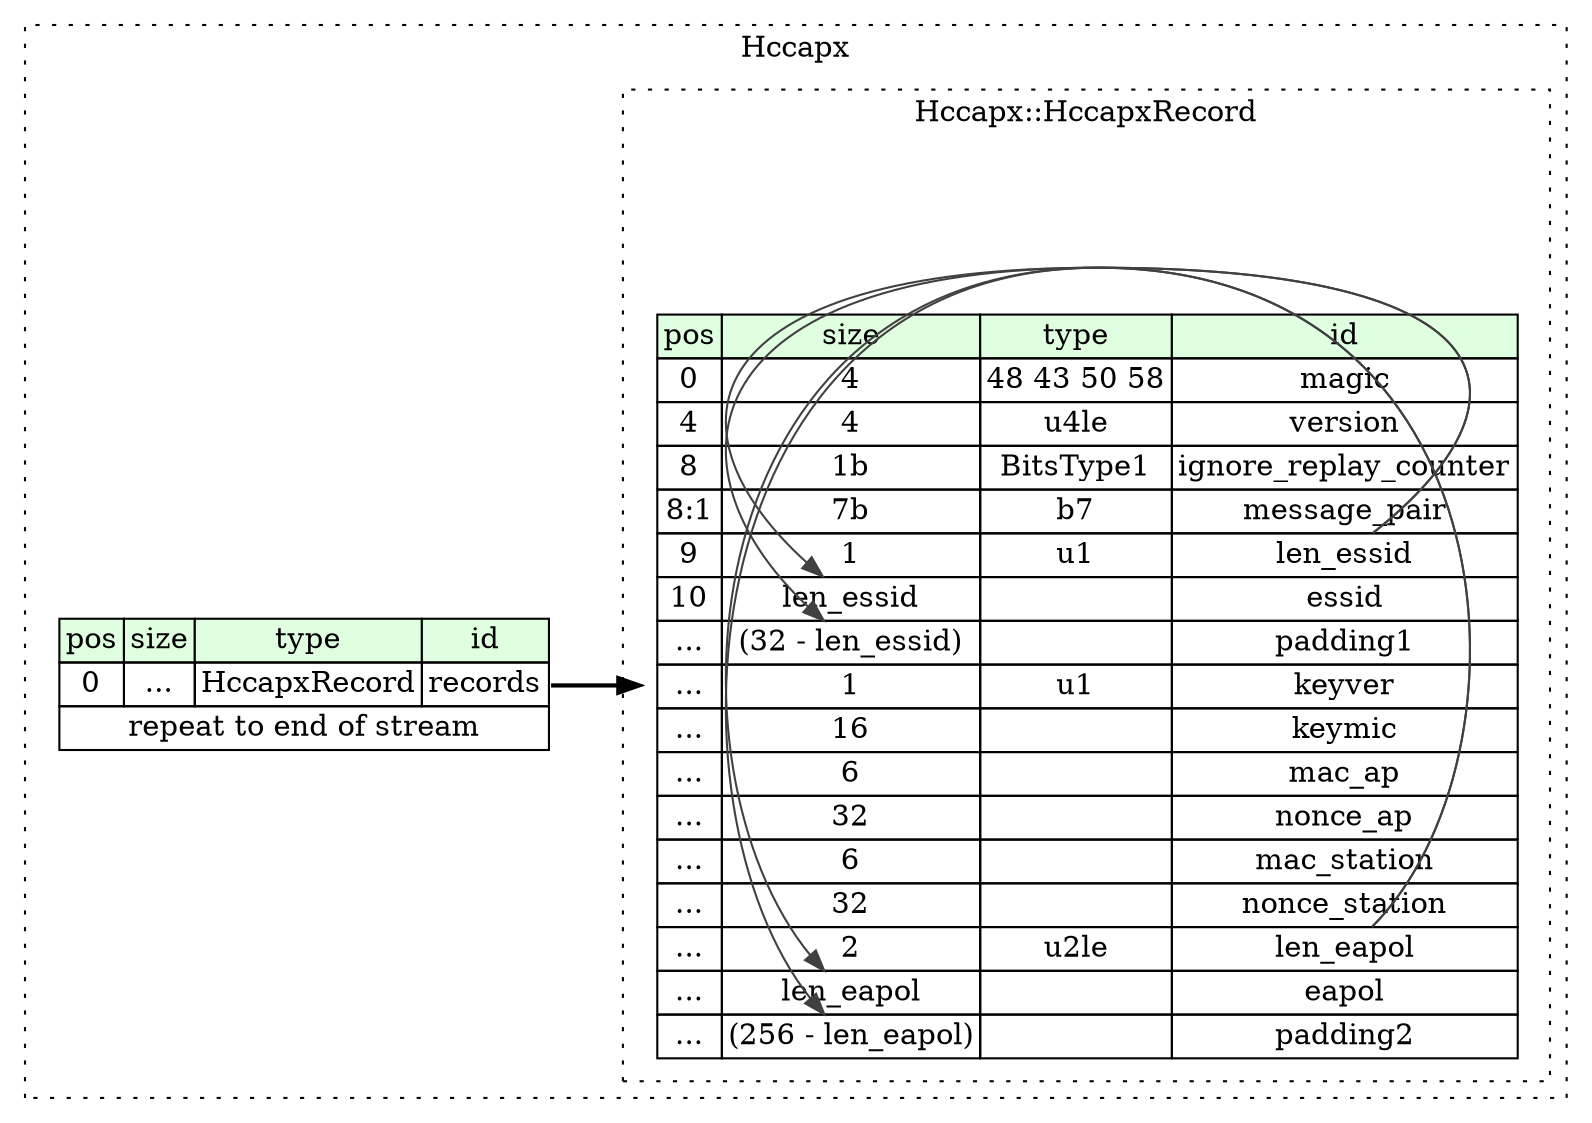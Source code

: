 digraph {
	rankdir=LR;
	node [shape=plaintext];
	subgraph cluster__hccapx {
		label="Hccapx";
		graph[style=dotted];

		hccapx__seq [label=<<TABLE BORDER="0" CELLBORDER="1" CELLSPACING="0">
			<TR><TD BGCOLOR="#E0FFE0">pos</TD><TD BGCOLOR="#E0FFE0">size</TD><TD BGCOLOR="#E0FFE0">type</TD><TD BGCOLOR="#E0FFE0">id</TD></TR>
			<TR><TD PORT="records_pos">0</TD><TD PORT="records_size">...</TD><TD>HccapxRecord</TD><TD PORT="records_type">records</TD></TR>
			<TR><TD COLSPAN="4" PORT="records__repeat">repeat to end of stream</TD></TR>
		</TABLE>>];
		subgraph cluster__hccapx_record {
			label="Hccapx::HccapxRecord";
			graph[style=dotted];

			hccapx_record__seq [label=<<TABLE BORDER="0" CELLBORDER="1" CELLSPACING="0">
				<TR><TD BGCOLOR="#E0FFE0">pos</TD><TD BGCOLOR="#E0FFE0">size</TD><TD BGCOLOR="#E0FFE0">type</TD><TD BGCOLOR="#E0FFE0">id</TD></TR>
				<TR><TD PORT="magic_pos">0</TD><TD PORT="magic_size">4</TD><TD>48 43 50 58</TD><TD PORT="magic_type">magic</TD></TR>
				<TR><TD PORT="version_pos">4</TD><TD PORT="version_size">4</TD><TD>u4le</TD><TD PORT="version_type">version</TD></TR>
				<TR><TD PORT="ignore_replay_counter_pos">8</TD><TD PORT="ignore_replay_counter_size">1b</TD><TD>BitsType1</TD><TD PORT="ignore_replay_counter_type">ignore_replay_counter</TD></TR>
				<TR><TD PORT="message_pair_pos">8:1</TD><TD PORT="message_pair_size">7b</TD><TD>b7</TD><TD PORT="message_pair_type">message_pair</TD></TR>
				<TR><TD PORT="len_essid_pos">9</TD><TD PORT="len_essid_size">1</TD><TD>u1</TD><TD PORT="len_essid_type">len_essid</TD></TR>
				<TR><TD PORT="essid_pos">10</TD><TD PORT="essid_size">len_essid</TD><TD></TD><TD PORT="essid_type">essid</TD></TR>
				<TR><TD PORT="padding1_pos">...</TD><TD PORT="padding1_size">(32 - len_essid)</TD><TD></TD><TD PORT="padding1_type">padding1</TD></TR>
				<TR><TD PORT="keyver_pos">...</TD><TD PORT="keyver_size">1</TD><TD>u1</TD><TD PORT="keyver_type">keyver</TD></TR>
				<TR><TD PORT="keymic_pos">...</TD><TD PORT="keymic_size">16</TD><TD></TD><TD PORT="keymic_type">keymic</TD></TR>
				<TR><TD PORT="mac_ap_pos">...</TD><TD PORT="mac_ap_size">6</TD><TD></TD><TD PORT="mac_ap_type">mac_ap</TD></TR>
				<TR><TD PORT="nonce_ap_pos">...</TD><TD PORT="nonce_ap_size">32</TD><TD></TD><TD PORT="nonce_ap_type">nonce_ap</TD></TR>
				<TR><TD PORT="mac_station_pos">...</TD><TD PORT="mac_station_size">6</TD><TD></TD><TD PORT="mac_station_type">mac_station</TD></TR>
				<TR><TD PORT="nonce_station_pos">...</TD><TD PORT="nonce_station_size">32</TD><TD></TD><TD PORT="nonce_station_type">nonce_station</TD></TR>
				<TR><TD PORT="len_eapol_pos">...</TD><TD PORT="len_eapol_size">2</TD><TD>u2le</TD><TD PORT="len_eapol_type">len_eapol</TD></TR>
				<TR><TD PORT="eapol_pos">...</TD><TD PORT="eapol_size">len_eapol</TD><TD></TD><TD PORT="eapol_type">eapol</TD></TR>
				<TR><TD PORT="padding2_pos">...</TD><TD PORT="padding2_size">(256 - len_eapol)</TD><TD></TD><TD PORT="padding2_type">padding2</TD></TR>
			</TABLE>>];
		}
	}
	hccapx__seq:records_type -> hccapx_record__seq [style=bold];
	hccapx_record__seq:len_essid_type -> hccapx_record__seq:essid_size [color="#404040"];
	hccapx_record__seq:len_essid_type -> hccapx_record__seq:padding1_size [color="#404040"];
	hccapx_record__seq:len_eapol_type -> hccapx_record__seq:eapol_size [color="#404040"];
	hccapx_record__seq:len_eapol_type -> hccapx_record__seq:padding2_size [color="#404040"];
}
